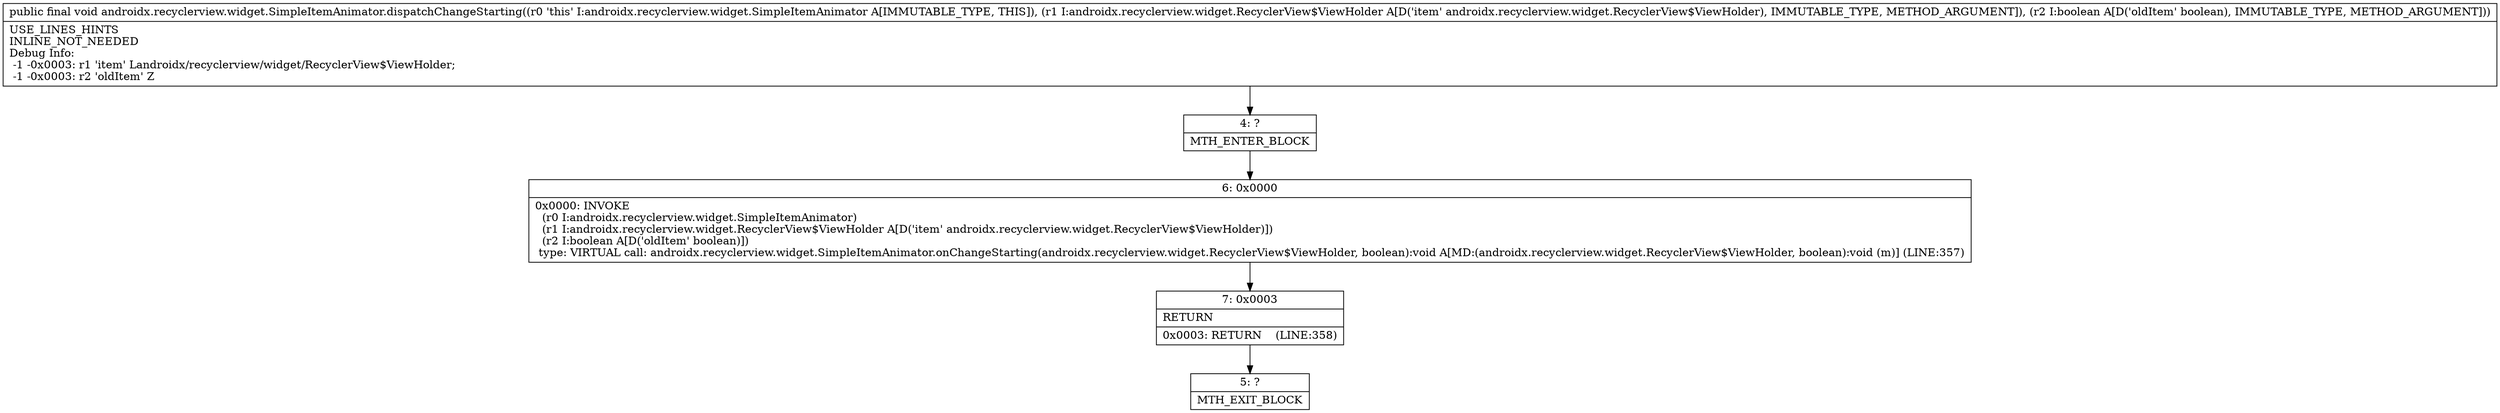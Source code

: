 digraph "CFG forandroidx.recyclerview.widget.SimpleItemAnimator.dispatchChangeStarting(Landroidx\/recyclerview\/widget\/RecyclerView$ViewHolder;Z)V" {
Node_4 [shape=record,label="{4\:\ ?|MTH_ENTER_BLOCK\l}"];
Node_6 [shape=record,label="{6\:\ 0x0000|0x0000: INVOKE  \l  (r0 I:androidx.recyclerview.widget.SimpleItemAnimator)\l  (r1 I:androidx.recyclerview.widget.RecyclerView$ViewHolder A[D('item' androidx.recyclerview.widget.RecyclerView$ViewHolder)])\l  (r2 I:boolean A[D('oldItem' boolean)])\l type: VIRTUAL call: androidx.recyclerview.widget.SimpleItemAnimator.onChangeStarting(androidx.recyclerview.widget.RecyclerView$ViewHolder, boolean):void A[MD:(androidx.recyclerview.widget.RecyclerView$ViewHolder, boolean):void (m)] (LINE:357)\l}"];
Node_7 [shape=record,label="{7\:\ 0x0003|RETURN\l|0x0003: RETURN    (LINE:358)\l}"];
Node_5 [shape=record,label="{5\:\ ?|MTH_EXIT_BLOCK\l}"];
MethodNode[shape=record,label="{public final void androidx.recyclerview.widget.SimpleItemAnimator.dispatchChangeStarting((r0 'this' I:androidx.recyclerview.widget.SimpleItemAnimator A[IMMUTABLE_TYPE, THIS]), (r1 I:androidx.recyclerview.widget.RecyclerView$ViewHolder A[D('item' androidx.recyclerview.widget.RecyclerView$ViewHolder), IMMUTABLE_TYPE, METHOD_ARGUMENT]), (r2 I:boolean A[D('oldItem' boolean), IMMUTABLE_TYPE, METHOD_ARGUMENT]))  | USE_LINES_HINTS\lINLINE_NOT_NEEDED\lDebug Info:\l  \-1 \-0x0003: r1 'item' Landroidx\/recyclerview\/widget\/RecyclerView$ViewHolder;\l  \-1 \-0x0003: r2 'oldItem' Z\l}"];
MethodNode -> Node_4;Node_4 -> Node_6;
Node_6 -> Node_7;
Node_7 -> Node_5;
}

